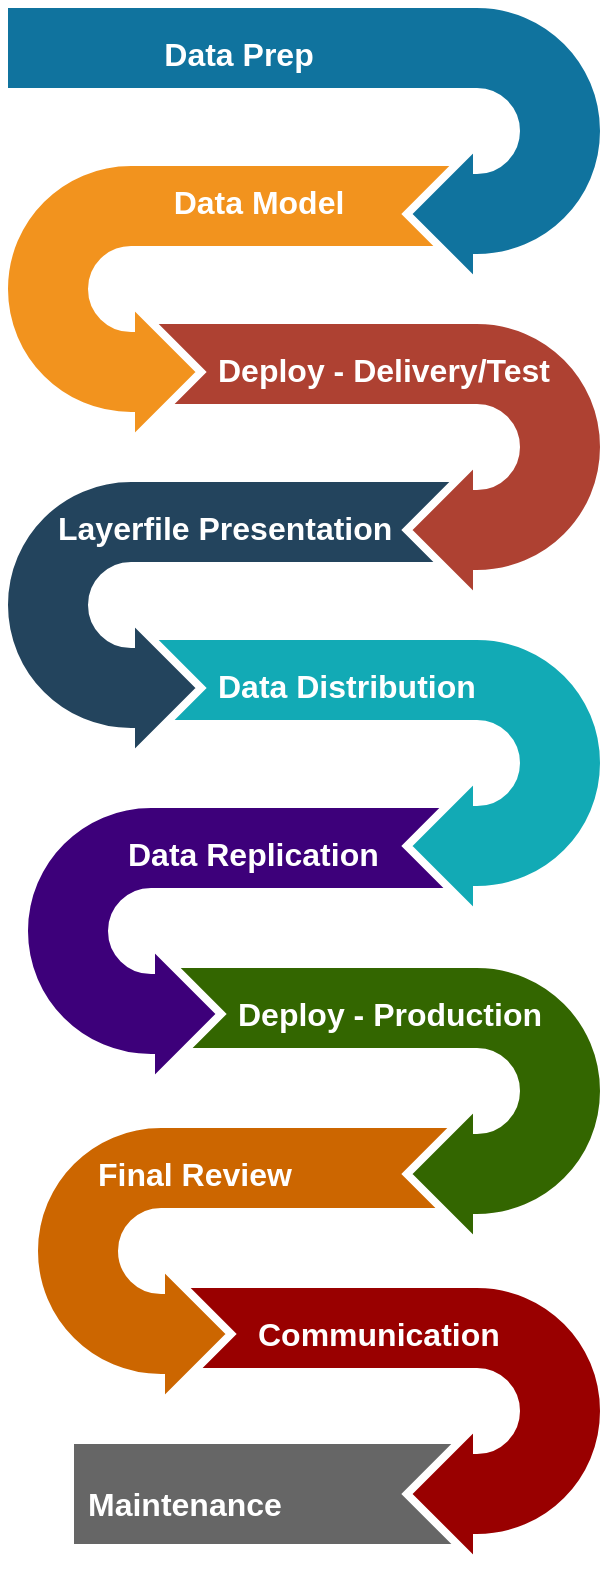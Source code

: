 <mxfile version="13.10.0" type="github">
  <diagram name="Page-1" id="1622d65d-c77d-c4b6-e0e7-3c11208c8684">
    <mxGraphModel dx="2062" dy="1122" grid="1" gridSize="10" guides="1" tooltips="1" connect="1" arrows="1" fold="1" page="1" pageScale="1.5" pageWidth="1169" pageHeight="826" background="#ffffff" math="0" shadow="0">
      <root>
        <mxCell id="0" style=";html=1;" />
        <mxCell id="1" style=";html=1;" parent="0" />
        <mxCell id="65VW05WF9zWUem-Ox47l-41" value="&lt;span style=&quot;font-size: 16px&quot;&gt;&lt;b&gt;Maintenance&lt;/b&gt;&lt;/span&gt;" style="rounded=0;whiteSpace=wrap;shadow=0;strokeColor=none;strokeWidth=6;fontSize=30;fontColor=#FFFFFF;align=left;html=1;spacingLeft=5;fillColor=#666666;" parent="1" vertex="1">
          <mxGeometry x="595" y="900" width="195" height="50" as="geometry" />
        </mxCell>
        <mxCell id="65VW05WF9zWUem-Ox47l-20" value="" style="html=1;shadow=0;dashed=0;align=center;verticalAlign=middle;shape=mxgraph.arrows2.uTurnArrow;dy=22;arrowHead=70;dx2=35;strokeColor=#ffffff;fontSize=12;fontColor=#3333FF;flipH=1;flipV=1;strokeWidth=4;fillColor=#990000;" parent="1" vertex="1">
          <mxGeometry x="630" y="820" width="230" height="140" as="geometry" />
        </mxCell>
        <mxCell id="65VW05WF9zWUem-Ox47l-19" value="" style="html=1;shadow=0;dashed=0;align=center;verticalAlign=middle;shape=mxgraph.arrows2.uTurnArrow;dy=22;arrowHead=70;dx2=35;strokeColor=#ffffff;fontSize=12;fontColor=#3333FF;flipV=1;strokeWidth=4;labelBackgroundColor=none;fillColor=#CC6600;" parent="1" vertex="1">
          <mxGeometry x="575" y="740" width="230" height="140" as="geometry" />
        </mxCell>
        <mxCell id="65VW05WF9zWUem-Ox47l-17" value="" style="html=1;shadow=0;dashed=0;align=center;verticalAlign=middle;shape=mxgraph.arrows2.uTurnArrow;dy=22;arrowHead=70;dx2=35;strokeColor=#ffffff;fontSize=12;fontColor=#3333FF;flipH=1;flipV=1;strokeWidth=4;fillColor=#336600;" parent="1" vertex="1">
          <mxGeometry x="630" y="660" width="230" height="140" as="geometry" />
        </mxCell>
        <mxCell id="65VW05WF9zWUem-Ox47l-15" value="" style="html=1;shadow=0;dashed=0;align=center;verticalAlign=middle;shape=mxgraph.arrows2.uTurnArrow;dy=22;arrowHead=70;dx2=35;strokeColor=#ffffff;fontSize=12;fontColor=#3333FF;flipV=1;strokeWidth=4;labelBackgroundColor=none;fillColor=#3D007A;" parent="1" vertex="1">
          <mxGeometry x="570" y="580" width="230" height="140" as="geometry" />
        </mxCell>
        <mxCell id="65VW05WF9zWUem-Ox47l-1" value="" style="html=1;shadow=0;dashed=0;align=center;verticalAlign=middle;shape=mxgraph.arrows2.uTurnArrow;dy=22;arrowHead=70;dx2=35;strokeColor=#ffffff;fillColor=#12AAB5;fontSize=12;fontColor=#3333FF;flipH=1;flipV=1;strokeWidth=4;" parent="1" vertex="1">
          <mxGeometry x="630" y="496" width="230" height="140" as="geometry" />
        </mxCell>
        <mxCell id="65VW05WF9zWUem-Ox47l-2" value="" style="html=1;shadow=0;dashed=0;align=center;verticalAlign=middle;shape=mxgraph.arrows2.uTurnArrow;dy=22;arrowHead=70;dx2=35;strokeColor=#ffffff;fillColor=#23445D;fontSize=12;fontColor=#3333FF;flipV=1;strokeWidth=4;" parent="1" vertex="1">
          <mxGeometry x="560" y="417" width="230" height="140" as="geometry" />
        </mxCell>
        <mxCell id="65VW05WF9zWUem-Ox47l-3" value="" style="html=1;shadow=0;dashed=0;align=center;verticalAlign=middle;shape=mxgraph.arrows2.uTurnArrow;dy=22;arrowHead=70;dx2=35;strokeColor=#ffffff;fillColor=#AE4132;fontSize=12;fontColor=#3333FF;flipH=1;flipV=1;strokeWidth=4;" parent="1" vertex="1">
          <mxGeometry x="630" y="338" width="230" height="140" as="geometry" />
        </mxCell>
        <mxCell id="65VW05WF9zWUem-Ox47l-4" value="" style="html=1;shadow=0;dashed=0;align=center;verticalAlign=middle;shape=mxgraph.arrows2.uTurnArrow;dy=22;arrowHead=70;dx2=35;strokeColor=#ffffff;fillColor=#F2931E;fontSize=12;fontColor=#3333FF;flipV=1;strokeWidth=4;" parent="1" vertex="1">
          <mxGeometry x="560" y="259" width="230" height="140" as="geometry" />
        </mxCell>
        <mxCell id="65VW05WF9zWUem-Ox47l-5" value="" style="html=1;shadow=0;dashed=0;align=center;verticalAlign=middle;shape=mxgraph.arrows2.uTurnArrow;dy=22;arrowHead=70;dx2=35;strokeColor=#ffffff;fillColor=#10739E;fontSize=12;fontColor=#3333FF;flipH=1;flipV=1;strokeWidth=4;" parent="1" vertex="1">
          <mxGeometry x="560" y="180" width="300" height="140" as="geometry" />
        </mxCell>
        <mxCell id="65VW05WF9zWUem-Ox47l-6" value="&lt;b&gt;&lt;font style=&quot;font-size: 16px&quot;&gt;Data Prep&lt;/font&gt;&lt;/b&gt;" style="rounded=0;whiteSpace=wrap;shadow=0;strokeColor=none;strokeWidth=6;fillColor=none;fontSize=30;fontColor=#FFFFFF;align=center;html=1;spacingLeft=5;" parent="1" vertex="1">
          <mxGeometry x="560" y="180" width="230" height="40" as="geometry" />
        </mxCell>
        <mxCell id="65VW05WF9zWUem-Ox47l-11" value="&lt;b style=&quot;font-size: 16px;&quot;&gt;Data Model&lt;/b&gt;" style="rounded=0;whiteSpace=wrap;shadow=0;strokeColor=none;strokeWidth=6;fillColor=none;fontSize=16;fontColor=#FFFFFF;align=center;html=1;spacingLeft=5;" parent="1" vertex="1">
          <mxGeometry x="570" y="259" width="230" height="40" as="geometry" />
        </mxCell>
        <mxCell id="65VW05WF9zWUem-Ox47l-12" value="&lt;b style=&quot;font-size: 16px&quot;&gt;Deploy - Delivery/Test&lt;/b&gt;" style="rounded=0;whiteSpace=wrap;shadow=0;strokeColor=none;strokeWidth=6;fillColor=none;fontSize=30;fontColor=#FFFFFF;align=left;html=1;spacingLeft=5;" parent="1" vertex="1">
          <mxGeometry x="660" y="338" width="190" height="40" as="geometry" />
        </mxCell>
        <mxCell id="65VW05WF9zWUem-Ox47l-13" value="&lt;span style=&quot;font-size: 16px&quot;&gt;&lt;b&gt;Layerfile Presentation&lt;/b&gt;&lt;/span&gt;&lt;span style=&quot;color: rgba(0 , 0 , 0 , 0) ; font-family: monospace ; font-size: 0px&quot;&gt;%3CmxGraphModel%3E%3Croot%3E%3CmxCell%20id%3D%220%22%2F%3E%3CmxCell%20id%3D%221%22%20parent%3D%220%22%2F%3E%3CmxCell%20id%3D%222%22%20value%3D%22%26lt%3Bb%20style%3D%26quot%3Bfont-size%3A%2016px%26quot%3B%26gt%3BDeploy%20-%20Delivery%2FTest%26lt%3B%2Fb%26gt%3B%22%20style%3D%22rounded%3D0%3BwhiteSpace%3Dwrap%3Bshadow%3D0%3BstrokeColor%3Dnone%3BstrokeWidth%3D6%3BfillColor%3Dnone%3BfontSize%3D30%3BfontColor%3D%23FFFFFF%3Balign%3Dleft%3Bhtml%3D1%3BspacingLeft%3D5%3B%22%20vertex%3D%221%22%20parent%3D%221%22%3E%3CmxGeometry%20x%3D%22660%22%20y%3D%22338%22%20width%3D%22190%22%20height%3D%2240%22%20as%3D%22geometry%22%2F%3E%3C%2FmxCell%3E%3C%2Froot%3E%3C%2FmxGraphModel%3E&lt;/span&gt;" style="rounded=0;whiteSpace=wrap;shadow=0;strokeColor=none;strokeWidth=6;fillColor=none;fontSize=30;fontColor=#FFFFFF;align=left;html=1;spacingLeft=5;" parent="1" vertex="1">
          <mxGeometry x="580" y="417" width="190" height="40" as="geometry" />
        </mxCell>
        <mxCell id="65VW05WF9zWUem-Ox47l-14" value="&lt;span style=&quot;font-size: 16px&quot;&gt;&lt;b&gt;Data Distribution&lt;/b&gt;&lt;/span&gt;" style="rounded=0;whiteSpace=wrap;shadow=0;strokeColor=none;strokeWidth=6;fillColor=none;fontSize=30;fontColor=#FFFFFF;align=left;html=1;spacingLeft=5;" parent="1" vertex="1">
          <mxGeometry x="660" y="496" width="190" height="40" as="geometry" />
        </mxCell>
        <mxCell id="65VW05WF9zWUem-Ox47l-16" value="&lt;span style=&quot;font-size: 16px&quot;&gt;&lt;b&gt;Data Replication&lt;/b&gt;&lt;/span&gt;" style="rounded=0;whiteSpace=wrap;shadow=0;strokeColor=none;strokeWidth=6;fillColor=none;fontSize=30;fontColor=#FFFFFF;align=left;html=1;spacingLeft=5;" parent="1" vertex="1">
          <mxGeometry x="615" y="579.5" width="190" height="40" as="geometry" />
        </mxCell>
        <mxCell id="65VW05WF9zWUem-Ox47l-18" value="&lt;span style=&quot;font-size: 16px&quot;&gt;&lt;b&gt;Deploy - Production&lt;/b&gt;&lt;/span&gt;" style="rounded=0;whiteSpace=wrap;shadow=0;strokeColor=none;strokeWidth=6;fillColor=none;fontSize=30;fontColor=#FFFFFF;align=left;html=1;spacingLeft=5;" parent="1" vertex="1">
          <mxGeometry x="670" y="660" width="190" height="40" as="geometry" />
        </mxCell>
        <mxCell id="65VW05WF9zWUem-Ox47l-21" value="&lt;span style=&quot;font-size: 16px&quot;&gt;&lt;b&gt;Final Review&lt;/b&gt;&lt;/span&gt;" style="rounded=0;whiteSpace=wrap;shadow=0;strokeColor=none;strokeWidth=6;fillColor=none;fontSize=30;fontColor=#FFFFFF;align=left;html=1;spacingLeft=5;" parent="1" vertex="1">
          <mxGeometry x="600" y="740" width="190" height="40" as="geometry" />
        </mxCell>
        <mxCell id="65VW05WF9zWUem-Ox47l-22" value="&lt;span style=&quot;font-size: 16px&quot;&gt;&lt;b&gt;Communication&lt;/b&gt;&lt;/span&gt;" style="rounded=0;whiteSpace=wrap;shadow=0;strokeColor=none;strokeWidth=6;fillColor=none;fontSize=30;fontColor=#FFFFFF;align=left;html=1;spacingLeft=5;" parent="1" vertex="1">
          <mxGeometry x="680" y="820" width="160" height="40" as="geometry" />
        </mxCell>
      </root>
    </mxGraphModel>
  </diagram>
</mxfile>
